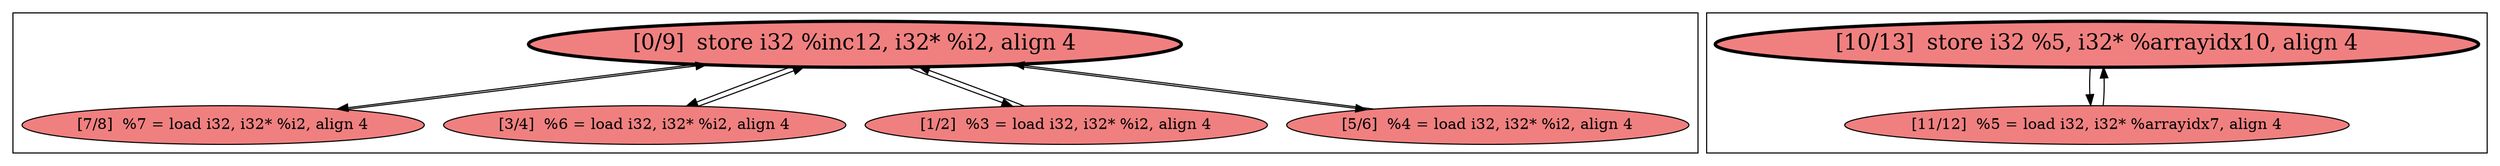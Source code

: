
digraph G {



node111->node109 [ ]
node109->node111 [ ]
node111->node112 [ ]
node115->node114 [ ]
node114->node115 [ ]
node111->node113 [ ]
node113->node111 [ ]
node112->node111 [ ]
node111->node110 [ ]
node110->node111 [ ]


subgraph cluster1 {


node115 [penwidth=3.0,fontsize=20,fillcolor=lightcoral,label="[10/13]  store i32 %5, i32* %arrayidx10, align 4",shape=ellipse,style=filled ]
node114 [fillcolor=lightcoral,label="[11/12]  %5 = load i32, i32* %arrayidx7, align 4",shape=ellipse,style=filled ]



}

subgraph cluster0 {


node113 [fillcolor=lightcoral,label="[1/2]  %3 = load i32, i32* %i2, align 4",shape=ellipse,style=filled ]
node112 [fillcolor=lightcoral,label="[3/4]  %6 = load i32, i32* %i2, align 4",shape=ellipse,style=filled ]
node111 [penwidth=3.0,fontsize=20,fillcolor=lightcoral,label="[0/9]  store i32 %inc12, i32* %i2, align 4",shape=ellipse,style=filled ]
node109 [fillcolor=lightcoral,label="[7/8]  %7 = load i32, i32* %i2, align 4",shape=ellipse,style=filled ]
node110 [fillcolor=lightcoral,label="[5/6]  %4 = load i32, i32* %i2, align 4",shape=ellipse,style=filled ]



}

}
